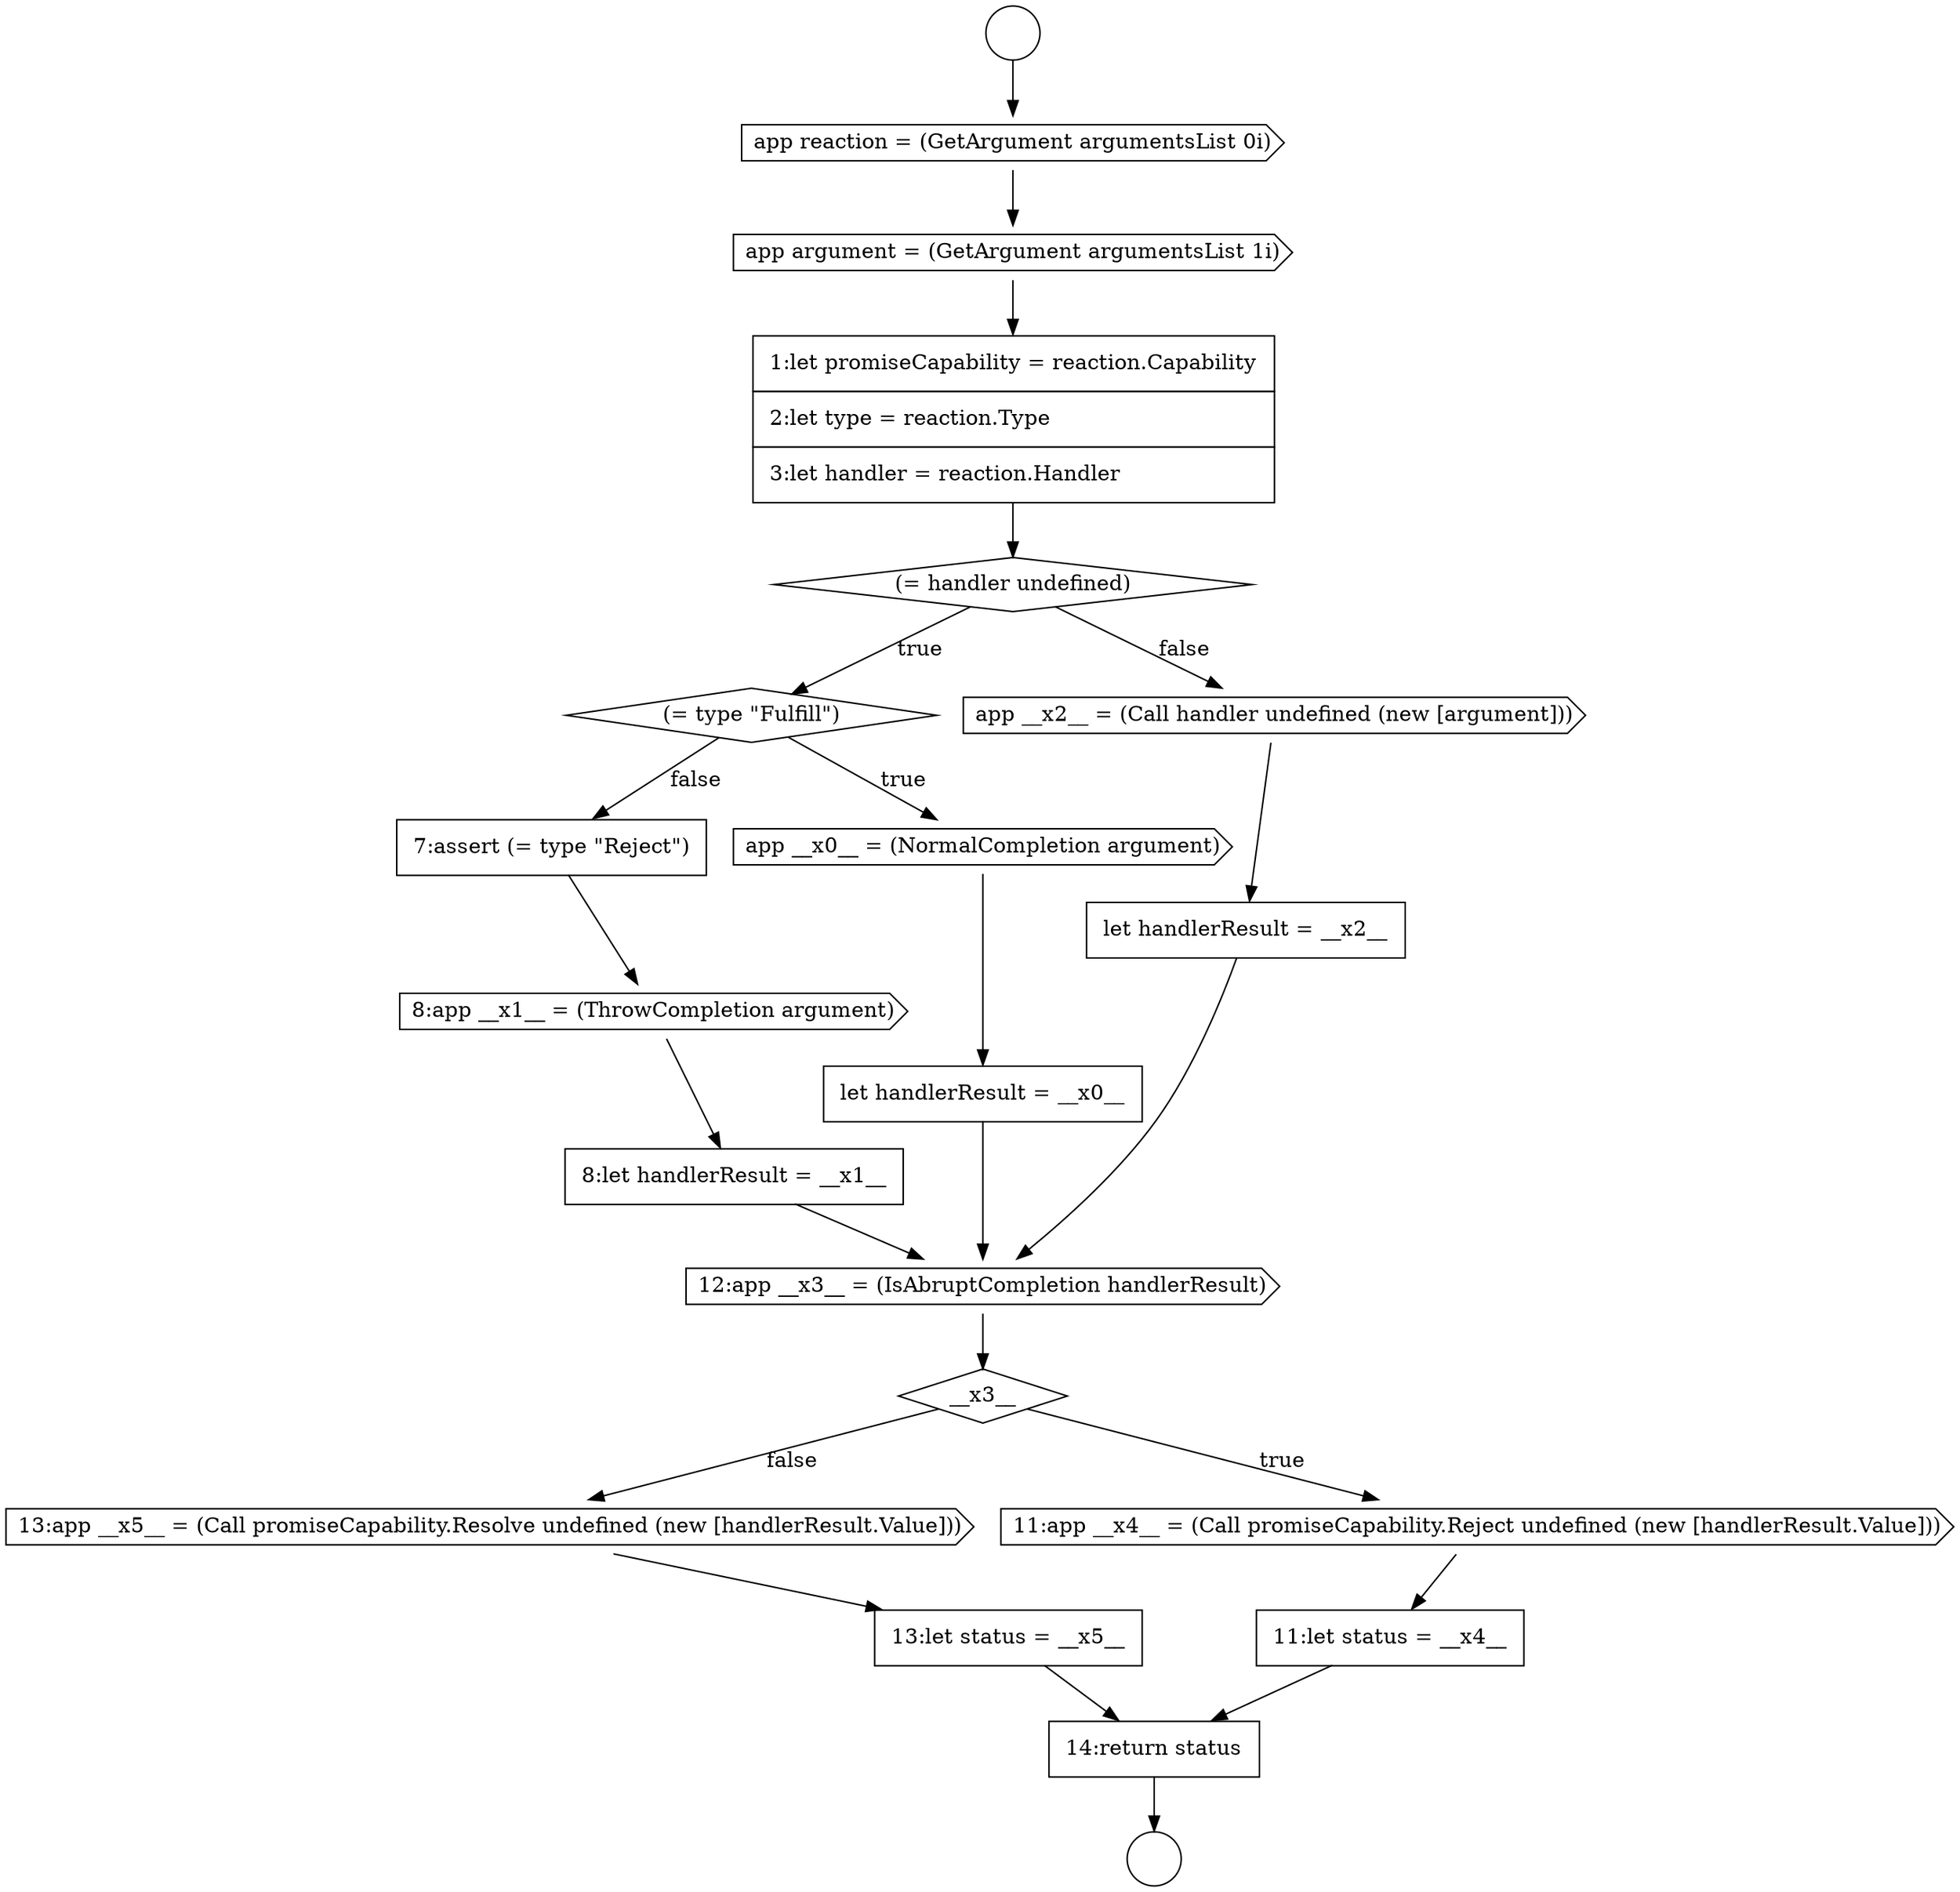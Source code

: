 digraph {
  node0 [shape=circle label=" " color="black" fillcolor="white" style=filled]
  node5 [shape=diamond, label=<<font color="black">(= handler undefined)</font>> color="black" fillcolor="white" style=filled]
  node10 [shape=cds, label=<<font color="black">8:app __x1__ = (ThrowCompletion argument)</font>> color="black" fillcolor="white" style=filled]
  node14 [shape=cds, label=<<font color="black">12:app __x3__ = (IsAbruptCompletion handlerResult)</font>> color="black" fillcolor="white" style=filled]
  node20 [shape=none, margin=0, label=<<font color="black">
    <table border="0" cellborder="1" cellspacing="0" cellpadding="10">
      <tr><td align="left">14:return status</td></tr>
    </table>
  </font>> color="black" fillcolor="white" style=filled]
  node1 [shape=circle label=" " color="black" fillcolor="white" style=filled]
  node6 [shape=diamond, label=<<font color="black">(= type &quot;Fulfill&quot;)</font>> color="black" fillcolor="white" style=filled]
  node9 [shape=none, margin=0, label=<<font color="black">
    <table border="0" cellborder="1" cellspacing="0" cellpadding="10">
      <tr><td align="left">7:assert (= type &quot;Reject&quot;)</td></tr>
    </table>
  </font>> color="black" fillcolor="white" style=filled]
  node13 [shape=none, margin=0, label=<<font color="black">
    <table border="0" cellborder="1" cellspacing="0" cellpadding="10">
      <tr><td align="left">let handlerResult = __x2__</td></tr>
    </table>
  </font>> color="black" fillcolor="white" style=filled]
  node2 [shape=cds, label=<<font color="black">app reaction = (GetArgument argumentsList 0i)</font>> color="black" fillcolor="white" style=filled]
  node17 [shape=none, margin=0, label=<<font color="black">
    <table border="0" cellborder="1" cellspacing="0" cellpadding="10">
      <tr><td align="left">11:let status = __x4__</td></tr>
    </table>
  </font>> color="black" fillcolor="white" style=filled]
  node12 [shape=cds, label=<<font color="black">app __x2__ = (Call handler undefined (new [argument]))</font>> color="black" fillcolor="white" style=filled]
  node7 [shape=cds, label=<<font color="black">app __x0__ = (NormalCompletion argument)</font>> color="black" fillcolor="white" style=filled]
  node3 [shape=cds, label=<<font color="black">app argument = (GetArgument argumentsList 1i)</font>> color="black" fillcolor="white" style=filled]
  node18 [shape=cds, label=<<font color="black">13:app __x5__ = (Call promiseCapability.Resolve undefined (new [handlerResult.Value]))</font>> color="black" fillcolor="white" style=filled]
  node16 [shape=cds, label=<<font color="black">11:app __x4__ = (Call promiseCapability.Reject undefined (new [handlerResult.Value]))</font>> color="black" fillcolor="white" style=filled]
  node11 [shape=none, margin=0, label=<<font color="black">
    <table border="0" cellborder="1" cellspacing="0" cellpadding="10">
      <tr><td align="left">8:let handlerResult = __x1__</td></tr>
    </table>
  </font>> color="black" fillcolor="white" style=filled]
  node8 [shape=none, margin=0, label=<<font color="black">
    <table border="0" cellborder="1" cellspacing="0" cellpadding="10">
      <tr><td align="left">let handlerResult = __x0__</td></tr>
    </table>
  </font>> color="black" fillcolor="white" style=filled]
  node19 [shape=none, margin=0, label=<<font color="black">
    <table border="0" cellborder="1" cellspacing="0" cellpadding="10">
      <tr><td align="left">13:let status = __x5__</td></tr>
    </table>
  </font>> color="black" fillcolor="white" style=filled]
  node4 [shape=none, margin=0, label=<<font color="black">
    <table border="0" cellborder="1" cellspacing="0" cellpadding="10">
      <tr><td align="left">1:let promiseCapability = reaction.Capability</td></tr>
      <tr><td align="left">2:let type = reaction.Type</td></tr>
      <tr><td align="left">3:let handler = reaction.Handler</td></tr>
    </table>
  </font>> color="black" fillcolor="white" style=filled]
  node15 [shape=diamond, label=<<font color="black">__x3__</font>> color="black" fillcolor="white" style=filled]
  node3 -> node4 [ color="black"]
  node2 -> node3 [ color="black"]
  node0 -> node2 [ color="black"]
  node5 -> node6 [label=<<font color="black">true</font>> color="black"]
  node5 -> node12 [label=<<font color="black">false</font>> color="black"]
  node9 -> node10 [ color="black"]
  node8 -> node14 [ color="black"]
  node10 -> node11 [ color="black"]
  node4 -> node5 [ color="black"]
  node16 -> node17 [ color="black"]
  node20 -> node1 [ color="black"]
  node7 -> node8 [ color="black"]
  node18 -> node19 [ color="black"]
  node19 -> node20 [ color="black"]
  node13 -> node14 [ color="black"]
  node6 -> node7 [label=<<font color="black">true</font>> color="black"]
  node6 -> node9 [label=<<font color="black">false</font>> color="black"]
  node12 -> node13 [ color="black"]
  node17 -> node20 [ color="black"]
  node14 -> node15 [ color="black"]
  node11 -> node14 [ color="black"]
  node15 -> node16 [label=<<font color="black">true</font>> color="black"]
  node15 -> node18 [label=<<font color="black">false</font>> color="black"]
}
